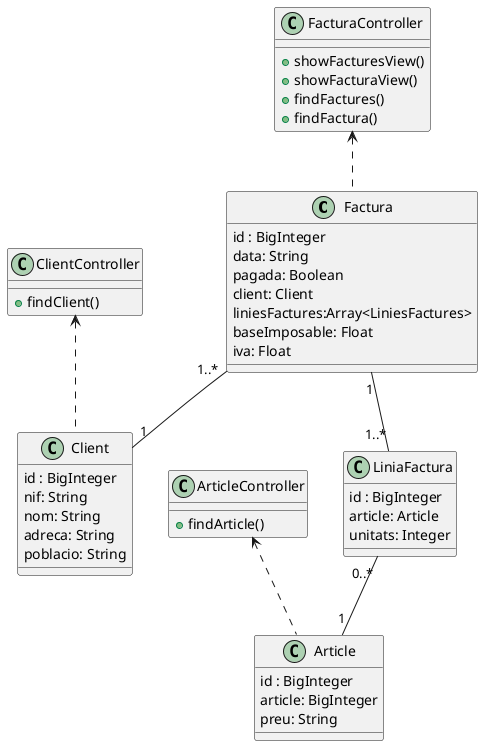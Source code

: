 @startuml

Factura "1..*" -- "1" Client

Factura "1" -- "1..*" LiniaFactura

LiniaFactura "0..*" -- "1" Article

FacturaController <.. Factura

ArticleController <.. Article

ClientController <.. Client

class Factura {
   id : BigInteger
   data: String
   pagada: Boolean
   client: Client
   liniesFactures:Array<LiniesFactures>
   baseImposable: Float
   iva: Float
}

class FacturaController {
   +showFacturesView()
   +showFacturaView()
   +findFactures()
   +findFactura() 
}

class ClientController {
   +findClient()
}

class ArticleController {
   +findArticle()
}

class Client {
   id : BigInteger
   nif: String
   nom: String
   adreca: String
   poblacio: String
}

class LiniaFactura {
   id : BigInteger
   article: Article
   unitats: Integer
}

class Article {
   id : BigInteger
   article: BigInteger
   preu: String
}

@enduml